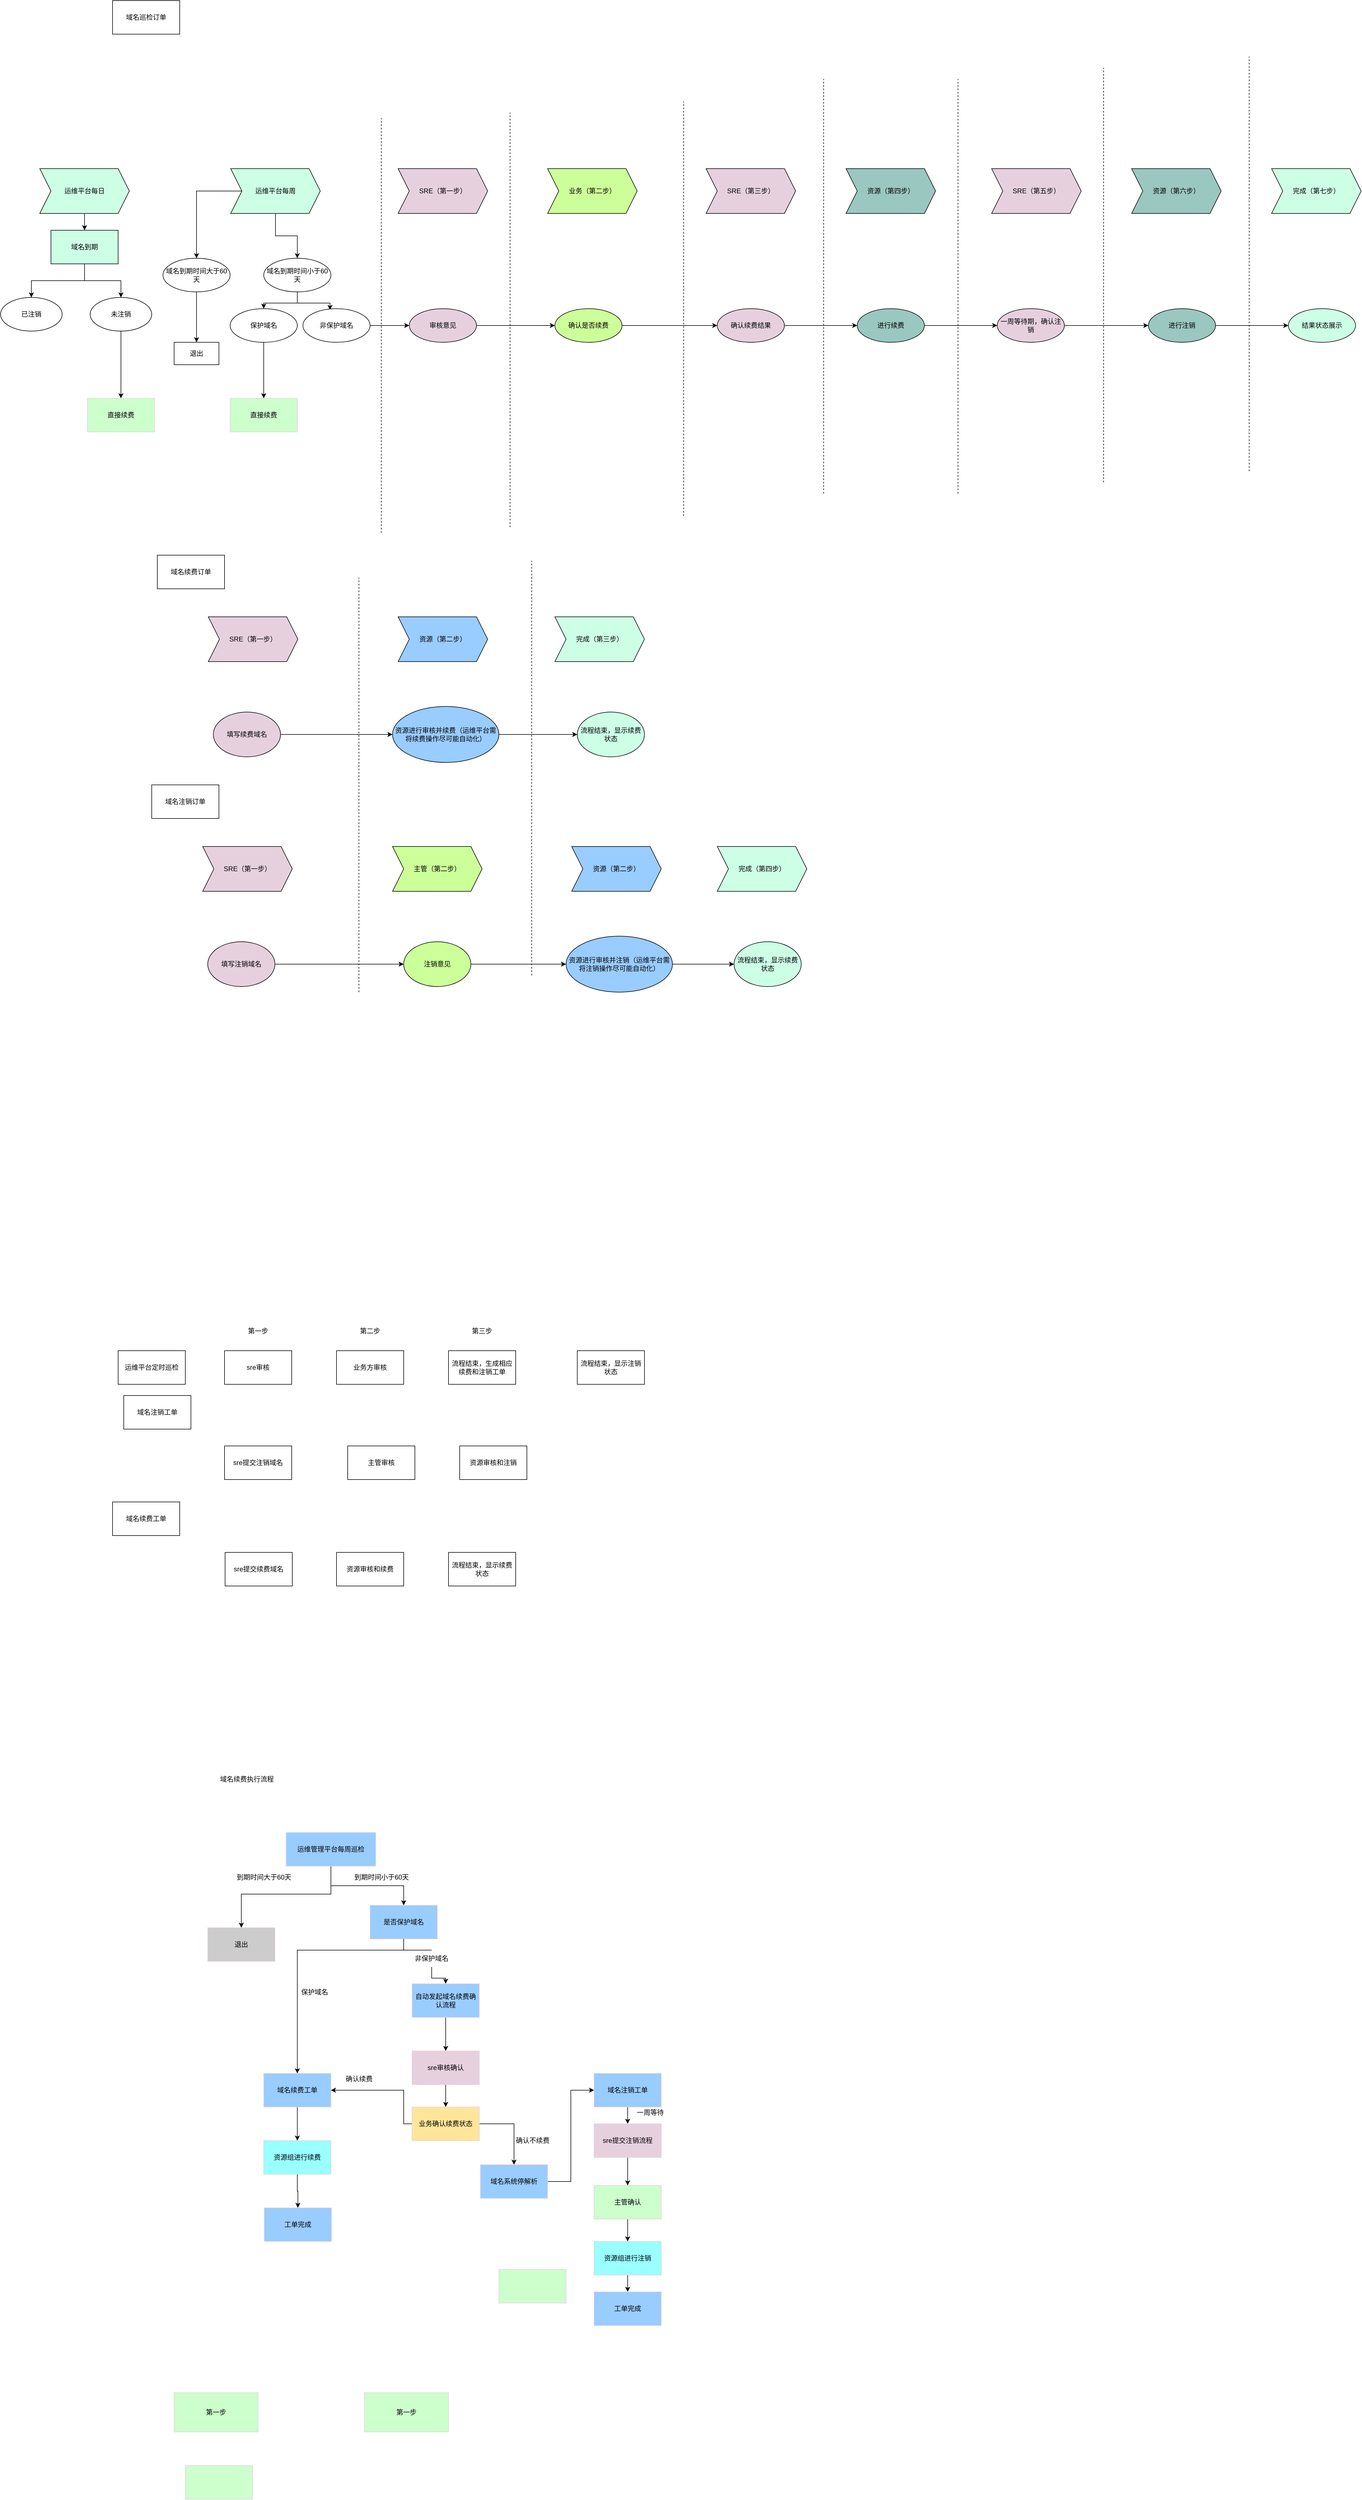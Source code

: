 <mxfile version="15.7.3" type="github"><diagram id="-_L125CM5OsWCtWdKTs5" name="Page-1"><mxGraphModel dx="4137" dy="2134" grid="1" gridSize="10" guides="1" tooltips="1" connect="1" arrows="1" fold="1" page="1" pageScale="1" pageWidth="827" pageHeight="1169" math="0" shadow="0"><root><mxCell id="0"/><mxCell id="1" parent="0"/><mxCell id="LmLbrlUHjRFe_-KyqpeT-30" value="" style="edgeStyle=orthogonalEdgeStyle;rounded=0;orthogonalLoop=1;jettySize=auto;html=1;" edge="1" parent="1" source="LmLbrlUHjRFe_-KyqpeT-23" target="LmLbrlUHjRFe_-KyqpeT-29"><mxGeometry relative="1" as="geometry"/></mxCell><mxCell id="LmLbrlUHjRFe_-KyqpeT-23" value="域名到期时间大于60天" style="ellipse;whiteSpace=wrap;html=1;rounded=0;" vertex="1" parent="1"><mxGeometry x="-1180" y="-480" width="120" height="60" as="geometry"/></mxCell><mxCell id="LmLbrlUHjRFe_-KyqpeT-52" style="edgeStyle=orthogonalEdgeStyle;rounded=0;orthogonalLoop=1;jettySize=auto;html=1;" edge="1" parent="1" source="LmLbrlUHjRFe_-KyqpeT-25" target="LmLbrlUHjRFe_-KyqpeT-47"><mxGeometry relative="1" as="geometry"/></mxCell><mxCell id="LmLbrlUHjRFe_-KyqpeT-53" style="edgeStyle=orthogonalEdgeStyle;rounded=0;orthogonalLoop=1;jettySize=auto;html=1;entryX=0.403;entryY=0.04;entryDx=0;entryDy=0;entryPerimeter=0;" edge="1" parent="1" source="LmLbrlUHjRFe_-KyqpeT-25" target="LmLbrlUHjRFe_-KyqpeT-48"><mxGeometry relative="1" as="geometry"/></mxCell><mxCell id="LmLbrlUHjRFe_-KyqpeT-25" value="域名到期时间小于60天" style="ellipse;whiteSpace=wrap;html=1;rounded=0;" vertex="1" parent="1"><mxGeometry x="-1000" y="-480" width="120" height="60" as="geometry"/></mxCell><mxCell id="LmLbrlUHjRFe_-KyqpeT-29" value="退出" style="whiteSpace=wrap;html=1;rounded=0;" vertex="1" parent="1"><mxGeometry x="-1160" y="-330" width="80" height="40" as="geometry"/></mxCell><mxCell id="LmLbrlUHjRFe_-KyqpeT-33" style="edgeStyle=orthogonalEdgeStyle;rounded=0;orthogonalLoop=1;jettySize=auto;html=1;" edge="1" parent="1" source="LmLbrlUHjRFe_-KyqpeT-32" target="LmLbrlUHjRFe_-KyqpeT-23"><mxGeometry relative="1" as="geometry"/></mxCell><mxCell id="LmLbrlUHjRFe_-KyqpeT-51" style="edgeStyle=orthogonalEdgeStyle;rounded=0;orthogonalLoop=1;jettySize=auto;html=1;entryX=0.5;entryY=0;entryDx=0;entryDy=0;" edge="1" parent="1" source="LmLbrlUHjRFe_-KyqpeT-32" target="LmLbrlUHjRFe_-KyqpeT-25"><mxGeometry relative="1" as="geometry"/></mxCell><mxCell id="LmLbrlUHjRFe_-KyqpeT-32" value="&lt;span&gt;运维平台每周&lt;/span&gt;" style="shape=step;perimeter=stepPerimeter;whiteSpace=wrap;html=1;fixedSize=1;fillColor=#CCFFE6;" vertex="1" parent="1"><mxGeometry x="-1059" y="-640" width="160" height="80" as="geometry"/></mxCell><mxCell id="LmLbrlUHjRFe_-KyqpeT-35" value="&lt;span&gt;业务（第二步）&lt;/span&gt;" style="shape=step;perimeter=stepPerimeter;whiteSpace=wrap;html=1;fixedSize=1;fillColor=#CCFF99;" vertex="1" parent="1"><mxGeometry x="-493" y="-640" width="160" height="80" as="geometry"/></mxCell><mxCell id="LmLbrlUHjRFe_-KyqpeT-219" style="edgeStyle=orthogonalEdgeStyle;rounded=0;orthogonalLoop=1;jettySize=auto;html=1;entryX=0.5;entryY=0;entryDx=0;entryDy=0;" edge="1" parent="1" source="LmLbrlUHjRFe_-KyqpeT-47" target="LmLbrlUHjRFe_-KyqpeT-218"><mxGeometry relative="1" as="geometry"/></mxCell><mxCell id="LmLbrlUHjRFe_-KyqpeT-47" value="保护域名" style="ellipse;whiteSpace=wrap;html=1;rounded=0;" vertex="1" parent="1"><mxGeometry x="-1060" y="-390" width="120" height="60" as="geometry"/></mxCell><mxCell id="LmLbrlUHjRFe_-KyqpeT-91" style="edgeStyle=orthogonalEdgeStyle;rounded=0;orthogonalLoop=1;jettySize=auto;html=1;entryX=0;entryY=0.5;entryDx=0;entryDy=0;" edge="1" parent="1" source="LmLbrlUHjRFe_-KyqpeT-48" target="LmLbrlUHjRFe_-KyqpeT-90"><mxGeometry relative="1" as="geometry"/></mxCell><mxCell id="LmLbrlUHjRFe_-KyqpeT-48" value="非保护域名" style="ellipse;whiteSpace=wrap;html=1;rounded=0;" vertex="1" parent="1"><mxGeometry x="-930" y="-390" width="120" height="60" as="geometry"/></mxCell><mxCell id="LmLbrlUHjRFe_-KyqpeT-222" style="edgeStyle=orthogonalEdgeStyle;rounded=0;orthogonalLoop=1;jettySize=auto;html=1;entryX=0;entryY=0.5;entryDx=0;entryDy=0;" edge="1" parent="1" source="LmLbrlUHjRFe_-KyqpeT-56" target="LmLbrlUHjRFe_-KyqpeT-220"><mxGeometry relative="1" as="geometry"/></mxCell><mxCell id="LmLbrlUHjRFe_-KyqpeT-56" value="确认是否续费" style="ellipse;whiteSpace=wrap;html=1;rounded=0;fillColor=#CCFF99;" vertex="1" parent="1"><mxGeometry x="-480" y="-390" width="120" height="60" as="geometry"/></mxCell><mxCell id="LmLbrlUHjRFe_-KyqpeT-58" value="" style="endArrow=none;dashed=1;html=1;rounded=0;" edge="1" parent="1"><mxGeometry width="50" height="50" relative="1" as="geometry"><mxPoint x="-790" y="10" as="sourcePoint"/><mxPoint x="-790" y="-730" as="targetPoint"/></mxGeometry></mxCell><mxCell id="LmLbrlUHjRFe_-KyqpeT-75" value="" style="endArrow=none;dashed=1;html=1;rounded=0;" edge="1" parent="1"><mxGeometry width="50" height="50" relative="1" as="geometry"><mxPoint x="-560" as="sourcePoint"/><mxPoint x="-560" y="-740" as="targetPoint"/></mxGeometry></mxCell><mxCell id="LmLbrlUHjRFe_-KyqpeT-89" value="&lt;span&gt;SRE（第一步）&lt;/span&gt;" style="shape=step;perimeter=stepPerimeter;whiteSpace=wrap;html=1;fixedSize=1;fillColor=#E6D0DE;" vertex="1" parent="1"><mxGeometry x="-760" y="-640" width="160" height="80" as="geometry"/></mxCell><mxCell id="LmLbrlUHjRFe_-KyqpeT-92" style="edgeStyle=orthogonalEdgeStyle;rounded=0;orthogonalLoop=1;jettySize=auto;html=1;entryX=0;entryY=0.5;entryDx=0;entryDy=0;" edge="1" parent="1" source="LmLbrlUHjRFe_-KyqpeT-90" target="LmLbrlUHjRFe_-KyqpeT-56"><mxGeometry relative="1" as="geometry"/></mxCell><mxCell id="LmLbrlUHjRFe_-KyqpeT-90" value="审核意见" style="ellipse;whiteSpace=wrap;html=1;rounded=0;fillColor=#E6D0DE;" vertex="1" parent="1"><mxGeometry x="-740" y="-390" width="120" height="60" as="geometry"/></mxCell><mxCell id="LmLbrlUHjRFe_-KyqpeT-95" value="域名巡检订单" style="rounded=0;whiteSpace=wrap;html=1;fillColor=#FFFFFF;" vertex="1" parent="1"><mxGeometry x="-1270" y="-940" width="120" height="60" as="geometry"/></mxCell><mxCell id="LmLbrlUHjRFe_-KyqpeT-96" value="域名续费工单" style="rounded=0;whiteSpace=wrap;html=1;fillColor=#FFFFFF;" vertex="1" parent="1"><mxGeometry x="-1270" y="1740" width="120" height="60" as="geometry"/></mxCell><mxCell id="LmLbrlUHjRFe_-KyqpeT-98" value="域名注销工单" style="rounded=0;whiteSpace=wrap;html=1;fillColor=#FFFFFF;" vertex="1" parent="1"><mxGeometry x="-1250" y="1550" width="120" height="60" as="geometry"/></mxCell><mxCell id="LmLbrlUHjRFe_-KyqpeT-100" value="运维平台定时巡检" style="rounded=0;whiteSpace=wrap;html=1;fillColor=#FFFFFF;" vertex="1" parent="1"><mxGeometry x="-1260" y="1470" width="120" height="60" as="geometry"/></mxCell><mxCell id="LmLbrlUHjRFe_-KyqpeT-101" value="sre审核" style="rounded=0;whiteSpace=wrap;html=1;fillColor=#FFFFFF;" vertex="1" parent="1"><mxGeometry x="-1070" y="1470" width="120" height="60" as="geometry"/></mxCell><mxCell id="LmLbrlUHjRFe_-KyqpeT-102" value="业务方审核" style="rounded=0;whiteSpace=wrap;html=1;fillColor=#FFFFFF;" vertex="1" parent="1"><mxGeometry x="-870" y="1470" width="120" height="60" as="geometry"/></mxCell><mxCell id="LmLbrlUHjRFe_-KyqpeT-103" value="流程结束，生成相应续费和注销工单" style="rounded=0;whiteSpace=wrap;html=1;fillColor=#FFFFFF;" vertex="1" parent="1"><mxGeometry x="-670" y="1470" width="120" height="60" as="geometry"/></mxCell><mxCell id="LmLbrlUHjRFe_-KyqpeT-104" value="第一步" style="text;html=1;strokeColor=none;fillColor=none;align=center;verticalAlign=middle;whiteSpace=wrap;rounded=0;" vertex="1" parent="1"><mxGeometry x="-1040" y="1420" width="60" height="30" as="geometry"/></mxCell><mxCell id="LmLbrlUHjRFe_-KyqpeT-105" value="第二步" style="text;html=1;strokeColor=none;fillColor=none;align=center;verticalAlign=middle;whiteSpace=wrap;rounded=0;" vertex="1" parent="1"><mxGeometry x="-840" y="1420" width="60" height="30" as="geometry"/></mxCell><mxCell id="LmLbrlUHjRFe_-KyqpeT-106" value="第三步" style="text;html=1;strokeColor=none;fillColor=none;align=center;verticalAlign=middle;whiteSpace=wrap;rounded=0;" vertex="1" parent="1"><mxGeometry x="-640" y="1420" width="60" height="30" as="geometry"/></mxCell><mxCell id="LmLbrlUHjRFe_-KyqpeT-108" value="sre提交续费域名" style="rounded=0;whiteSpace=wrap;html=1;fillColor=#FFFFFF;" vertex="1" parent="1"><mxGeometry x="-1069" y="1830" width="120" height="60" as="geometry"/></mxCell><mxCell id="LmLbrlUHjRFe_-KyqpeT-109" value="资源审核和续费" style="rounded=0;whiteSpace=wrap;html=1;fillColor=#FFFFFF;" vertex="1" parent="1"><mxGeometry x="-870" y="1830" width="120" height="60" as="geometry"/></mxCell><mxCell id="LmLbrlUHjRFe_-KyqpeT-110" value="流程结束，显示续费状态" style="rounded=0;whiteSpace=wrap;html=1;fillColor=#FFFFFF;" vertex="1" parent="1"><mxGeometry x="-670" y="1830" width="120" height="60" as="geometry"/></mxCell><mxCell id="LmLbrlUHjRFe_-KyqpeT-111" value="sre提交注销域名" style="rounded=0;whiteSpace=wrap;html=1;fillColor=#FFFFFF;" vertex="1" parent="1"><mxGeometry x="-1070" y="1640" width="120" height="60" as="geometry"/></mxCell><mxCell id="LmLbrlUHjRFe_-KyqpeT-112" value="主管审核" style="rounded=0;whiteSpace=wrap;html=1;fillColor=#FFFFFF;" vertex="1" parent="1"><mxGeometry x="-850" y="1640" width="120" height="60" as="geometry"/></mxCell><mxCell id="LmLbrlUHjRFe_-KyqpeT-113" value="资源审核和注销" style="rounded=0;whiteSpace=wrap;html=1;fillColor=#FFFFFF;" vertex="1" parent="1"><mxGeometry x="-650" y="1640" width="120" height="60" as="geometry"/></mxCell><mxCell id="LmLbrlUHjRFe_-KyqpeT-114" value="流程结束，显示注销状态" style="rounded=0;whiteSpace=wrap;html=1;fillColor=#FFFFFF;" vertex="1" parent="1"><mxGeometry x="-440" y="1470" width="120" height="60" as="geometry"/></mxCell><mxCell id="LmLbrlUHjRFe_-KyqpeT-117" value="域名续费订单" style="rounded=0;whiteSpace=wrap;html=1;fillColor=#FFFFFF;" vertex="1" parent="1"><mxGeometry x="-1190" y="50" width="120" height="60" as="geometry"/></mxCell><mxCell id="LmLbrlUHjRFe_-KyqpeT-118" value="&lt;span&gt;资源（第二步）&lt;/span&gt;" style="shape=step;perimeter=stepPerimeter;whiteSpace=wrap;html=1;fixedSize=1;fillColor=#99CCFF;" vertex="1" parent="1"><mxGeometry x="-760" y="160" width="160" height="80" as="geometry"/></mxCell><mxCell id="LmLbrlUHjRFe_-KyqpeT-119" value="&lt;span&gt;SRE（第一步）&lt;/span&gt;" style="shape=step;perimeter=stepPerimeter;whiteSpace=wrap;html=1;fixedSize=1;fillColor=#E6D0DE;" vertex="1" parent="1"><mxGeometry x="-1099" y="160" width="160" height="80" as="geometry"/></mxCell><mxCell id="LmLbrlUHjRFe_-KyqpeT-121" value="&lt;span&gt;完成（第三步）&lt;/span&gt;" style="shape=step;perimeter=stepPerimeter;whiteSpace=wrap;html=1;fixedSize=1;fillColor=#CCFFE6;" vertex="1" parent="1"><mxGeometry x="-480" y="160" width="160" height="80" as="geometry"/></mxCell><mxCell id="LmLbrlUHjRFe_-KyqpeT-122" value="" style="endArrow=none;dashed=1;html=1;rounded=0;" edge="1" parent="1"><mxGeometry width="50" height="50" relative="1" as="geometry"><mxPoint x="-830" y="830.0" as="sourcePoint"/><mxPoint x="-830" y="90" as="targetPoint"/></mxGeometry></mxCell><mxCell id="LmLbrlUHjRFe_-KyqpeT-123" value="" style="endArrow=none;dashed=1;html=1;rounded=0;" edge="1" parent="1"><mxGeometry width="50" height="50" relative="1" as="geometry"><mxPoint x="-521.43" y="800" as="sourcePoint"/><mxPoint x="-521.43" y="60" as="targetPoint"/></mxGeometry></mxCell><mxCell id="LmLbrlUHjRFe_-KyqpeT-140" style="edgeStyle=orthogonalEdgeStyle;rounded=0;orthogonalLoop=1;jettySize=auto;html=1;entryX=0;entryY=0.5;entryDx=0;entryDy=0;" edge="1" parent="1" source="LmLbrlUHjRFe_-KyqpeT-124" target="LmLbrlUHjRFe_-KyqpeT-125"><mxGeometry relative="1" as="geometry"/></mxCell><mxCell id="LmLbrlUHjRFe_-KyqpeT-124" value="填写续费域名" style="ellipse;whiteSpace=wrap;html=1;fillColor=#E6D0DE;" vertex="1" parent="1"><mxGeometry x="-1090" y="330" width="120" height="80" as="geometry"/></mxCell><mxCell id="LmLbrlUHjRFe_-KyqpeT-141" style="edgeStyle=orthogonalEdgeStyle;rounded=0;orthogonalLoop=1;jettySize=auto;html=1;entryX=0;entryY=0.5;entryDx=0;entryDy=0;" edge="1" parent="1" source="LmLbrlUHjRFe_-KyqpeT-125" target="LmLbrlUHjRFe_-KyqpeT-127"><mxGeometry relative="1" as="geometry"/></mxCell><mxCell id="LmLbrlUHjRFe_-KyqpeT-125" value="资源进行审核并续费（运维平台需将续费操作尽可能自动化）" style="ellipse;whiteSpace=wrap;html=1;fillColor=#99CCFF;" vertex="1" parent="1"><mxGeometry x="-770" y="320" width="190" height="100" as="geometry"/></mxCell><mxCell id="LmLbrlUHjRFe_-KyqpeT-127" value="流程结束，显示续费状态" style="ellipse;whiteSpace=wrap;html=1;fillColor=#CCFFE6;" vertex="1" parent="1"><mxGeometry x="-440" y="330" width="120" height="80" as="geometry"/></mxCell><mxCell id="LmLbrlUHjRFe_-KyqpeT-128" value="域名注销订单" style="rounded=0;whiteSpace=wrap;html=1;fillColor=#FFFFFF;" vertex="1" parent="1"><mxGeometry x="-1200" y="460" width="120" height="60" as="geometry"/></mxCell><mxCell id="LmLbrlUHjRFe_-KyqpeT-129" value="&lt;span&gt;主管（第二步）&lt;/span&gt;" style="shape=step;perimeter=stepPerimeter;whiteSpace=wrap;html=1;fixedSize=1;fillColor=#CCFF99;" vertex="1" parent="1"><mxGeometry x="-770" y="570" width="160" height="80" as="geometry"/></mxCell><mxCell id="LmLbrlUHjRFe_-KyqpeT-130" value="&lt;span&gt;SRE（第一步）&lt;/span&gt;" style="shape=step;perimeter=stepPerimeter;whiteSpace=wrap;html=1;fixedSize=1;fillColor=#E6D0DE;" vertex="1" parent="1"><mxGeometry x="-1109" y="570" width="160" height="80" as="geometry"/></mxCell><mxCell id="LmLbrlUHjRFe_-KyqpeT-142" style="edgeStyle=orthogonalEdgeStyle;rounded=0;orthogonalLoop=1;jettySize=auto;html=1;entryX=0;entryY=0.5;entryDx=0;entryDy=0;" edge="1" parent="1" source="LmLbrlUHjRFe_-KyqpeT-132" target="LmLbrlUHjRFe_-KyqpeT-138"><mxGeometry relative="1" as="geometry"/></mxCell><mxCell id="LmLbrlUHjRFe_-KyqpeT-132" value="填写注销域名" style="ellipse;whiteSpace=wrap;html=1;fillColor=#E6D0DE;" vertex="1" parent="1"><mxGeometry x="-1100" y="740" width="120" height="80" as="geometry"/></mxCell><mxCell id="LmLbrlUHjRFe_-KyqpeT-135" value="&lt;span&gt;完成（第四步）&lt;/span&gt;" style="shape=step;perimeter=stepPerimeter;whiteSpace=wrap;html=1;fixedSize=1;fillColor=#CCFFE6;" vertex="1" parent="1"><mxGeometry x="-190" y="570" width="160" height="80" as="geometry"/></mxCell><mxCell id="LmLbrlUHjRFe_-KyqpeT-136" value="流程结束，显示续费状态" style="ellipse;whiteSpace=wrap;html=1;fillColor=#CCFFE6;" vertex="1" parent="1"><mxGeometry x="-160" y="740" width="120" height="80" as="geometry"/></mxCell><mxCell id="LmLbrlUHjRFe_-KyqpeT-137" value="&lt;span&gt;资源（第二步）&lt;/span&gt;" style="shape=step;perimeter=stepPerimeter;whiteSpace=wrap;html=1;fixedSize=1;fillColor=#99CCFF;" vertex="1" parent="1"><mxGeometry x="-450" y="570" width="160" height="80" as="geometry"/></mxCell><mxCell id="LmLbrlUHjRFe_-KyqpeT-143" style="edgeStyle=orthogonalEdgeStyle;rounded=0;orthogonalLoop=1;jettySize=auto;html=1;" edge="1" parent="1" source="LmLbrlUHjRFe_-KyqpeT-138" target="LmLbrlUHjRFe_-KyqpeT-139"><mxGeometry relative="1" as="geometry"/></mxCell><mxCell id="LmLbrlUHjRFe_-KyqpeT-138" value="注销意见" style="ellipse;whiteSpace=wrap;html=1;fillColor=#CCFF99;" vertex="1" parent="1"><mxGeometry x="-750" y="740" width="120" height="80" as="geometry"/></mxCell><mxCell id="LmLbrlUHjRFe_-KyqpeT-144" style="edgeStyle=orthogonalEdgeStyle;rounded=0;orthogonalLoop=1;jettySize=auto;html=1;entryX=0;entryY=0.5;entryDx=0;entryDy=0;" edge="1" parent="1" source="LmLbrlUHjRFe_-KyqpeT-139" target="LmLbrlUHjRFe_-KyqpeT-136"><mxGeometry relative="1" as="geometry"/></mxCell><mxCell id="LmLbrlUHjRFe_-KyqpeT-139" value="资源进行审核并注销（运维平台需将注销操作尽可能自动化）" style="ellipse;whiteSpace=wrap;html=1;fillColor=#99CCFF;" vertex="1" parent="1"><mxGeometry x="-460" y="730" width="190" height="100" as="geometry"/></mxCell><mxCell id="LmLbrlUHjRFe_-KyqpeT-145" value="域名续费执行流程" style="text;html=1;strokeColor=none;fillColor=none;align=center;verticalAlign=middle;whiteSpace=wrap;rounded=0;" vertex="1" parent="1"><mxGeometry x="-1130" y="2210" width="200" height="50" as="geometry"/></mxCell><mxCell id="LmLbrlUHjRFe_-KyqpeT-167" style="edgeStyle=orthogonalEdgeStyle;rounded=0;orthogonalLoop=1;jettySize=auto;html=1;" edge="1" parent="1" source="LmLbrlUHjRFe_-KyqpeT-146" target="LmLbrlUHjRFe_-KyqpeT-148"><mxGeometry relative="1" as="geometry"/></mxCell><mxCell id="LmLbrlUHjRFe_-KyqpeT-188" style="edgeStyle=orthogonalEdgeStyle;rounded=0;orthogonalLoop=1;jettySize=auto;html=1;entryX=0.5;entryY=0;entryDx=0;entryDy=0;" edge="1" parent="1" source="LmLbrlUHjRFe_-KyqpeT-146" target="LmLbrlUHjRFe_-KyqpeT-168"><mxGeometry relative="1" as="geometry"><Array as="points"><mxPoint x="-880" y="2440"/><mxPoint x="-1040" y="2440"/></Array></mxGeometry></mxCell><mxCell id="LmLbrlUHjRFe_-KyqpeT-146" value="运维管理平台每周巡检" style="rounded=0;whiteSpace=wrap;html=1;strokeColor=#E6D0DE;fillColor=#99CCFF;" vertex="1" parent="1"><mxGeometry x="-960" y="2330" width="160" height="60" as="geometry"/></mxCell><mxCell id="LmLbrlUHjRFe_-KyqpeT-155" style="edgeStyle=orthogonalEdgeStyle;rounded=0;orthogonalLoop=1;jettySize=auto;html=1;entryX=0.5;entryY=0;entryDx=0;entryDy=0;startArrow=none;" edge="1" parent="1" source="LmLbrlUHjRFe_-KyqpeT-156" target="LmLbrlUHjRFe_-KyqpeT-150"><mxGeometry relative="1" as="geometry"/></mxCell><mxCell id="LmLbrlUHjRFe_-KyqpeT-160" style="edgeStyle=orthogonalEdgeStyle;rounded=0;orthogonalLoop=1;jettySize=auto;html=1;" edge="1" parent="1" source="LmLbrlUHjRFe_-KyqpeT-148" target="LmLbrlUHjRFe_-KyqpeT-158"><mxGeometry relative="1" as="geometry"><Array as="points"><mxPoint x="-750" y="2540"/><mxPoint x="-940" y="2540"/></Array></mxGeometry></mxCell><mxCell id="LmLbrlUHjRFe_-KyqpeT-148" value="是否保护域名" style="rounded=0;whiteSpace=wrap;html=1;strokeColor=#E6D0DE;fillColor=#99CCFF;" vertex="1" parent="1"><mxGeometry x="-810" y="2460" width="120" height="60" as="geometry"/></mxCell><mxCell id="LmLbrlUHjRFe_-KyqpeT-175" style="edgeStyle=orthogonalEdgeStyle;rounded=0;orthogonalLoop=1;jettySize=auto;html=1;" edge="1" parent="1" source="LmLbrlUHjRFe_-KyqpeT-150" target="LmLbrlUHjRFe_-KyqpeT-170"><mxGeometry relative="1" as="geometry"/></mxCell><mxCell id="LmLbrlUHjRFe_-KyqpeT-150" value="自动发起域名续费确认流程" style="rounded=0;whiteSpace=wrap;html=1;strokeColor=#E6D0DE;fillColor=#99CCFF;" vertex="1" parent="1"><mxGeometry x="-735" y="2600" width="120" height="60" as="geometry"/></mxCell><mxCell id="LmLbrlUHjRFe_-KyqpeT-156" value="非保护域名" style="text;html=1;strokeColor=none;fillColor=none;align=center;verticalAlign=middle;whiteSpace=wrap;rounded=0;" vertex="1" parent="1"><mxGeometry x="-750" y="2540" width="100" height="30" as="geometry"/></mxCell><mxCell id="LmLbrlUHjRFe_-KyqpeT-157" value="" style="edgeStyle=orthogonalEdgeStyle;rounded=0;orthogonalLoop=1;jettySize=auto;html=1;entryX=0.5;entryY=0;entryDx=0;entryDy=0;endArrow=none;" edge="1" parent="1" source="LmLbrlUHjRFe_-KyqpeT-148" target="LmLbrlUHjRFe_-KyqpeT-156"><mxGeometry relative="1" as="geometry"><mxPoint x="-750.0" y="2520" as="sourcePoint"/><mxPoint x="-670" y="2580" as="targetPoint"/></mxGeometry></mxCell><mxCell id="LmLbrlUHjRFe_-KyqpeT-163" value="" style="edgeStyle=orthogonalEdgeStyle;rounded=0;orthogonalLoop=1;jettySize=auto;html=1;" edge="1" parent="1" source="LmLbrlUHjRFe_-KyqpeT-158" target="LmLbrlUHjRFe_-KyqpeT-162"><mxGeometry relative="1" as="geometry"/></mxCell><mxCell id="LmLbrlUHjRFe_-KyqpeT-158" value="域名续费工单" style="rounded=0;whiteSpace=wrap;html=1;strokeColor=#E6D0DE;fillColor=#99CCFF;" vertex="1" parent="1"><mxGeometry x="-1000" y="2760" width="120" height="60" as="geometry"/></mxCell><mxCell id="LmLbrlUHjRFe_-KyqpeT-161" value="保护域名" style="text;html=1;strokeColor=none;fillColor=none;align=center;verticalAlign=middle;whiteSpace=wrap;rounded=0;" vertex="1" parent="1"><mxGeometry x="-939" y="2600" width="60" height="30" as="geometry"/></mxCell><mxCell id="LmLbrlUHjRFe_-KyqpeT-165" value="" style="edgeStyle=orthogonalEdgeStyle;rounded=0;orthogonalLoop=1;jettySize=auto;html=1;" edge="1" parent="1" source="LmLbrlUHjRFe_-KyqpeT-162" target="LmLbrlUHjRFe_-KyqpeT-164"><mxGeometry relative="1" as="geometry"/></mxCell><mxCell id="LmLbrlUHjRFe_-KyqpeT-162" value="资源组进行续费" style="rounded=0;whiteSpace=wrap;html=1;strokeColor=#E6D0DE;fillColor=#99FFFF;" vertex="1" parent="1"><mxGeometry x="-1000" y="2880" width="120" height="60" as="geometry"/></mxCell><mxCell id="LmLbrlUHjRFe_-KyqpeT-164" value="工单完成" style="rounded=0;whiteSpace=wrap;html=1;strokeColor=#E6D0DE;fillColor=#99CCFF;" vertex="1" parent="1"><mxGeometry x="-999" y="3000" width="120" height="60" as="geometry"/></mxCell><mxCell id="LmLbrlUHjRFe_-KyqpeT-168" value="退出" style="rounded=0;whiteSpace=wrap;html=1;strokeColor=#E6D0DE;fillColor=#CCCCCC;" vertex="1" parent="1"><mxGeometry x="-1100" y="2500" width="120" height="60" as="geometry"/></mxCell><mxCell id="LmLbrlUHjRFe_-KyqpeT-177" style="edgeStyle=orthogonalEdgeStyle;rounded=0;orthogonalLoop=1;jettySize=auto;html=1;" edge="1" parent="1" source="LmLbrlUHjRFe_-KyqpeT-170" target="LmLbrlUHjRFe_-KyqpeT-171"><mxGeometry relative="1" as="geometry"/></mxCell><mxCell id="LmLbrlUHjRFe_-KyqpeT-170" value="sre审核确认" style="rounded=0;whiteSpace=wrap;html=1;strokeColor=#E6D0DE;fillColor=#E6D0DE;" vertex="1" parent="1"><mxGeometry x="-735" y="2720" width="120" height="60" as="geometry"/></mxCell><mxCell id="LmLbrlUHjRFe_-KyqpeT-194" style="edgeStyle=orthogonalEdgeStyle;rounded=0;orthogonalLoop=1;jettySize=auto;html=1;entryX=1;entryY=0.5;entryDx=0;entryDy=0;" edge="1" parent="1" source="LmLbrlUHjRFe_-KyqpeT-171" target="LmLbrlUHjRFe_-KyqpeT-158"><mxGeometry relative="1" as="geometry"><Array as="points"><mxPoint x="-750" y="2850"/><mxPoint x="-750" y="2790"/></Array></mxGeometry></mxCell><mxCell id="LmLbrlUHjRFe_-KyqpeT-196" style="edgeStyle=orthogonalEdgeStyle;rounded=0;orthogonalLoop=1;jettySize=auto;html=1;entryX=0.5;entryY=0;entryDx=0;entryDy=0;" edge="1" parent="1" source="LmLbrlUHjRFe_-KyqpeT-171" target="LmLbrlUHjRFe_-KyqpeT-180"><mxGeometry relative="1" as="geometry"/></mxCell><mxCell id="LmLbrlUHjRFe_-KyqpeT-171" value="业务确认续费状态" style="rounded=0;whiteSpace=wrap;html=1;strokeColor=#E6D0DE;fillColor=#FFE599;" vertex="1" parent="1"><mxGeometry x="-735" y="2820" width="120" height="60" as="geometry"/></mxCell><mxCell id="LmLbrlUHjRFe_-KyqpeT-202" style="edgeStyle=orthogonalEdgeStyle;rounded=0;orthogonalLoop=1;jettySize=auto;html=1;entryX=0;entryY=0.5;entryDx=0;entryDy=0;" edge="1" parent="1" source="LmLbrlUHjRFe_-KyqpeT-180" target="LmLbrlUHjRFe_-KyqpeT-182"><mxGeometry relative="1" as="geometry"/></mxCell><mxCell id="LmLbrlUHjRFe_-KyqpeT-180" value="域名系统停解析" style="rounded=0;whiteSpace=wrap;html=1;strokeColor=#E6D0DE;fillColor=#99CCFF;" vertex="1" parent="1"><mxGeometry x="-613" y="2923" width="120" height="60" as="geometry"/></mxCell><mxCell id="LmLbrlUHjRFe_-KyqpeT-205" style="edgeStyle=orthogonalEdgeStyle;rounded=0;orthogonalLoop=1;jettySize=auto;html=1;entryX=0.5;entryY=0;entryDx=0;entryDy=0;" edge="1" parent="1" source="LmLbrlUHjRFe_-KyqpeT-182" target="LmLbrlUHjRFe_-KyqpeT-203"><mxGeometry relative="1" as="geometry"/></mxCell><mxCell id="LmLbrlUHjRFe_-KyqpeT-182" value="域名注销工单" style="rounded=0;whiteSpace=wrap;html=1;strokeColor=#E6D0DE;fillColor=#99CCFF;" vertex="1" parent="1"><mxGeometry x="-410" y="2760" width="120" height="60" as="geometry"/></mxCell><mxCell id="LmLbrlUHjRFe_-KyqpeT-199" style="edgeStyle=orthogonalEdgeStyle;rounded=0;orthogonalLoop=1;jettySize=auto;html=1;entryX=0.5;entryY=0;entryDx=0;entryDy=0;" edge="1" parent="1" source="LmLbrlUHjRFe_-KyqpeT-183" target="LmLbrlUHjRFe_-KyqpeT-184"><mxGeometry relative="1" as="geometry"/></mxCell><mxCell id="LmLbrlUHjRFe_-KyqpeT-183" value="主管确认" style="rounded=0;whiteSpace=wrap;html=1;strokeColor=#E6D0DE;fillColor=#CCFFCC;" vertex="1" parent="1"><mxGeometry x="-410" y="2960" width="120" height="60" as="geometry"/></mxCell><mxCell id="LmLbrlUHjRFe_-KyqpeT-200" style="edgeStyle=orthogonalEdgeStyle;rounded=0;orthogonalLoop=1;jettySize=auto;html=1;" edge="1" parent="1" source="LmLbrlUHjRFe_-KyqpeT-184" target="LmLbrlUHjRFe_-KyqpeT-186"><mxGeometry relative="1" as="geometry"/></mxCell><mxCell id="LmLbrlUHjRFe_-KyqpeT-184" value="资源组进行注销" style="rounded=0;whiteSpace=wrap;html=1;strokeColor=#E6D0DE;fillColor=#99FFFF;" vertex="1" parent="1"><mxGeometry x="-410" y="3060" width="120" height="60" as="geometry"/></mxCell><mxCell id="LmLbrlUHjRFe_-KyqpeT-186" value="工单完成" style="rounded=0;whiteSpace=wrap;html=1;strokeColor=#E6D0DE;fillColor=#99CCFF;" vertex="1" parent="1"><mxGeometry x="-410" y="3150" width="120" height="60" as="geometry"/></mxCell><mxCell id="LmLbrlUHjRFe_-KyqpeT-189" value="到期时间大于60天" style="text;html=1;align=center;verticalAlign=middle;resizable=0;points=[];autosize=1;strokeColor=none;fillColor=none;" vertex="1" parent="1"><mxGeometry x="-1055" y="2400" width="110" height="20" as="geometry"/></mxCell><mxCell id="LmLbrlUHjRFe_-KyqpeT-193" value="到期时间小于60天" style="text;html=1;align=center;verticalAlign=middle;resizable=0;points=[];autosize=1;strokeColor=none;fillColor=none;" vertex="1" parent="1"><mxGeometry x="-845" y="2400" width="110" height="20" as="geometry"/></mxCell><mxCell id="LmLbrlUHjRFe_-KyqpeT-195" value="确认续费" style="text;html=1;align=center;verticalAlign=middle;resizable=0;points=[];autosize=1;strokeColor=none;fillColor=none;" vertex="1" parent="1"><mxGeometry x="-860" y="2760" width="60" height="20" as="geometry"/></mxCell><mxCell id="LmLbrlUHjRFe_-KyqpeT-197" value="确认不续费" style="text;html=1;align=center;verticalAlign=middle;resizable=0;points=[];autosize=1;strokeColor=none;fillColor=none;" vertex="1" parent="1"><mxGeometry x="-560" y="2870" width="80" height="20" as="geometry"/></mxCell><mxCell id="LmLbrlUHjRFe_-KyqpeT-206" style="edgeStyle=orthogonalEdgeStyle;rounded=0;orthogonalLoop=1;jettySize=auto;html=1;entryX=0.5;entryY=0;entryDx=0;entryDy=0;" edge="1" parent="1" source="LmLbrlUHjRFe_-KyqpeT-203" target="LmLbrlUHjRFe_-KyqpeT-183"><mxGeometry relative="1" as="geometry"/></mxCell><mxCell id="LmLbrlUHjRFe_-KyqpeT-203" value="sre提交注销流程" style="rounded=0;whiteSpace=wrap;html=1;strokeColor=#E6D0DE;fillColor=#E6D0DE;" vertex="1" parent="1"><mxGeometry x="-410" y="2850" width="120" height="60" as="geometry"/></mxCell><mxCell id="LmLbrlUHjRFe_-KyqpeT-207" value="一周等待" style="text;html=1;align=center;verticalAlign=middle;resizable=0;points=[];autosize=1;strokeColor=none;fillColor=none;" vertex="1" parent="1"><mxGeometry x="-340" y="2820" width="60" height="20" as="geometry"/></mxCell><mxCell id="LmLbrlUHjRFe_-KyqpeT-210" value="" style="rounded=0;whiteSpace=wrap;html=1;strokeColor=#E6D0DE;fillColor=#CCFFCC;" vertex="1" parent="1"><mxGeometry x="-580" y="3110" width="120" height="60" as="geometry"/></mxCell><mxCell id="LmLbrlUHjRFe_-KyqpeT-211" value="第一步" style="rounded=0;whiteSpace=wrap;html=1;strokeColor=#E6D0DE;fillColor=#CCFFCC;" vertex="1" parent="1"><mxGeometry x="-1160" y="3330" width="150" height="70" as="geometry"/></mxCell><mxCell id="LmLbrlUHjRFe_-KyqpeT-212" value="第一步" style="rounded=0;whiteSpace=wrap;html=1;strokeColor=#E6D0DE;fillColor=#CCFFCC;" vertex="1" parent="1"><mxGeometry x="-820" y="3330" width="150" height="70" as="geometry"/></mxCell><mxCell id="LmLbrlUHjRFe_-KyqpeT-213" value="" style="rounded=0;whiteSpace=wrap;html=1;strokeColor=#E6D0DE;fillColor=#CCFFCC;" vertex="1" parent="1"><mxGeometry x="-1140" y="3460" width="120" height="60" as="geometry"/></mxCell><mxCell id="LmLbrlUHjRFe_-KyqpeT-214" value="" style="endArrow=none;dashed=1;html=1;rounded=0;" edge="1" parent="1"><mxGeometry width="50" height="50" relative="1" as="geometry"><mxPoint x="-250" y="-20.0" as="sourcePoint"/><mxPoint x="-250" y="-760" as="targetPoint"/></mxGeometry></mxCell><mxCell id="LmLbrlUHjRFe_-KyqpeT-215" value="&lt;span&gt;SRE（第三步）&lt;/span&gt;" style="shape=step;perimeter=stepPerimeter;whiteSpace=wrap;html=1;fixedSize=1;fillColor=#E6D0DE;" vertex="1" parent="1"><mxGeometry x="-210" y="-640" width="160" height="80" as="geometry"/></mxCell><mxCell id="LmLbrlUHjRFe_-KyqpeT-216" value="&lt;span&gt;资源（第四步）&lt;/span&gt;" style="shape=step;perimeter=stepPerimeter;whiteSpace=wrap;html=1;fixedSize=1;fillColor=#9AC7BF;" vertex="1" parent="1"><mxGeometry x="40" y="-640" width="160" height="80" as="geometry"/></mxCell><mxCell id="LmLbrlUHjRFe_-KyqpeT-217" value="&lt;span&gt;资源（第六步）&lt;/span&gt;" style="shape=step;perimeter=stepPerimeter;whiteSpace=wrap;html=1;fixedSize=1;fillColor=#9AC7BF;" vertex="1" parent="1"><mxGeometry x="550" y="-640" width="160" height="80" as="geometry"/></mxCell><mxCell id="LmLbrlUHjRFe_-KyqpeT-218" value="直接续费" style="rounded=0;whiteSpace=wrap;html=1;strokeColor=#E6D0DE;fillColor=#CCFFCC;" vertex="1" parent="1"><mxGeometry x="-1060" y="-230" width="120" height="60" as="geometry"/></mxCell><mxCell id="LmLbrlUHjRFe_-KyqpeT-228" style="edgeStyle=orthogonalEdgeStyle;rounded=0;orthogonalLoop=1;jettySize=auto;html=1;entryX=0;entryY=0.5;entryDx=0;entryDy=0;" edge="1" parent="1" source="LmLbrlUHjRFe_-KyqpeT-220" target="LmLbrlUHjRFe_-KyqpeT-224"><mxGeometry relative="1" as="geometry"/></mxCell><mxCell id="LmLbrlUHjRFe_-KyqpeT-220" value="确认续费结果" style="ellipse;whiteSpace=wrap;html=1;rounded=0;fillColor=#E6D0DE;" vertex="1" parent="1"><mxGeometry x="-190" y="-390" width="120" height="60" as="geometry"/></mxCell><mxCell id="LmLbrlUHjRFe_-KyqpeT-223" value="" style="endArrow=none;dashed=1;html=1;rounded=0;" edge="1" parent="1"><mxGeometry width="50" height="50" relative="1" as="geometry"><mxPoint y="-60.0" as="sourcePoint"/><mxPoint y="-800" as="targetPoint"/></mxGeometry></mxCell><mxCell id="LmLbrlUHjRFe_-KyqpeT-236" style="edgeStyle=orthogonalEdgeStyle;rounded=0;orthogonalLoop=1;jettySize=auto;html=1;entryX=0;entryY=0.5;entryDx=0;entryDy=0;" edge="1" parent="1" source="LmLbrlUHjRFe_-KyqpeT-224" target="LmLbrlUHjRFe_-KyqpeT-234"><mxGeometry relative="1" as="geometry"/></mxCell><mxCell id="LmLbrlUHjRFe_-KyqpeT-224" value="进行续费" style="ellipse;whiteSpace=wrap;html=1;rounded=0;fillColor=#9AC7BF;" vertex="1" parent="1"><mxGeometry x="60" y="-390" width="120" height="60" as="geometry"/></mxCell><mxCell id="LmLbrlUHjRFe_-KyqpeT-226" value="" style="endArrow=none;dashed=1;html=1;rounded=0;" edge="1" parent="1"><mxGeometry width="50" height="50" relative="1" as="geometry"><mxPoint x="240.0" y="-60.0" as="sourcePoint"/><mxPoint x="240.0" y="-800" as="targetPoint"/></mxGeometry></mxCell><mxCell id="LmLbrlUHjRFe_-KyqpeT-227" value="结果状态展示" style="ellipse;whiteSpace=wrap;html=1;rounded=0;fillColor=#CCFFE6;" vertex="1" parent="1"><mxGeometry x="830" y="-390" width="120" height="60" as="geometry"/></mxCell><mxCell id="LmLbrlUHjRFe_-KyqpeT-230" value="&lt;span&gt;完成（第七步）&lt;/span&gt;" style="shape=step;perimeter=stepPerimeter;whiteSpace=wrap;html=1;fixedSize=1;fillColor=#CCFFE6;" vertex="1" parent="1"><mxGeometry x="800" y="-640" width="160" height="80" as="geometry"/></mxCell><mxCell id="LmLbrlUHjRFe_-KyqpeT-238" style="edgeStyle=orthogonalEdgeStyle;rounded=0;orthogonalLoop=1;jettySize=auto;html=1;entryX=0;entryY=0.5;entryDx=0;entryDy=0;" edge="1" parent="1" source="LmLbrlUHjRFe_-KyqpeT-231" target="LmLbrlUHjRFe_-KyqpeT-227"><mxGeometry relative="1" as="geometry"/></mxCell><mxCell id="LmLbrlUHjRFe_-KyqpeT-231" value="进行注销" style="ellipse;whiteSpace=wrap;html=1;rounded=0;fillColor=#9AC7BF;" vertex="1" parent="1"><mxGeometry x="580" y="-390" width="120" height="60" as="geometry"/></mxCell><mxCell id="LmLbrlUHjRFe_-KyqpeT-232" value="" style="endArrow=none;dashed=1;html=1;rounded=0;" edge="1" parent="1"><mxGeometry width="50" height="50" relative="1" as="geometry"><mxPoint x="500.0" y="-80" as="sourcePoint"/><mxPoint x="500.0" y="-820" as="targetPoint"/></mxGeometry></mxCell><mxCell id="LmLbrlUHjRFe_-KyqpeT-233" value="&lt;span&gt;SRE（第五步）&lt;/span&gt;" style="shape=step;perimeter=stepPerimeter;whiteSpace=wrap;html=1;fixedSize=1;fillColor=#E6D0DE;" vertex="1" parent="1"><mxGeometry x="300" y="-640" width="160" height="80" as="geometry"/></mxCell><mxCell id="LmLbrlUHjRFe_-KyqpeT-237" style="edgeStyle=orthogonalEdgeStyle;rounded=0;orthogonalLoop=1;jettySize=auto;html=1;" edge="1" parent="1" source="LmLbrlUHjRFe_-KyqpeT-234" target="LmLbrlUHjRFe_-KyqpeT-231"><mxGeometry relative="1" as="geometry"/></mxCell><mxCell id="LmLbrlUHjRFe_-KyqpeT-234" value="一周等待期，确认注销" style="ellipse;whiteSpace=wrap;html=1;rounded=0;fillColor=#E6D0DE;" vertex="1" parent="1"><mxGeometry x="310" y="-390" width="120" height="60" as="geometry"/></mxCell><mxCell id="LmLbrlUHjRFe_-KyqpeT-239" value="" style="endArrow=none;dashed=1;html=1;rounded=0;" edge="1" parent="1"><mxGeometry width="50" height="50" relative="1" as="geometry"><mxPoint x="760.0" y="-100" as="sourcePoint"/><mxPoint x="760.0" y="-840" as="targetPoint"/></mxGeometry></mxCell><mxCell id="LmLbrlUHjRFe_-KyqpeT-242" value="" style="edgeStyle=orthogonalEdgeStyle;rounded=0;orthogonalLoop=1;jettySize=auto;html=1;" edge="1" parent="1" source="LmLbrlUHjRFe_-KyqpeT-240" target="LmLbrlUHjRFe_-KyqpeT-241"><mxGeometry relative="1" as="geometry"/></mxCell><mxCell id="LmLbrlUHjRFe_-KyqpeT-240" value="&lt;span&gt;运维平台每日&lt;/span&gt;" style="shape=step;perimeter=stepPerimeter;whiteSpace=wrap;html=1;fixedSize=1;fillColor=#CCFFE6;" vertex="1" parent="1"><mxGeometry x="-1400" y="-640" width="160" height="80" as="geometry"/></mxCell><mxCell id="LmLbrlUHjRFe_-KyqpeT-243" style="edgeStyle=orthogonalEdgeStyle;rounded=0;orthogonalLoop=1;jettySize=auto;html=1;" edge="1" parent="1" source="LmLbrlUHjRFe_-KyqpeT-241" target="LmLbrlUHjRFe_-KyqpeT-247"><mxGeometry relative="1" as="geometry"><mxPoint x="-1320" y="-410.0" as="targetPoint"/></mxGeometry></mxCell><mxCell id="LmLbrlUHjRFe_-KyqpeT-248" style="edgeStyle=orthogonalEdgeStyle;rounded=0;orthogonalLoop=1;jettySize=auto;html=1;" edge="1" parent="1" source="LmLbrlUHjRFe_-KyqpeT-241" target="LmLbrlUHjRFe_-KyqpeT-246"><mxGeometry relative="1" as="geometry"/></mxCell><mxCell id="LmLbrlUHjRFe_-KyqpeT-241" value="域名到期" style="whiteSpace=wrap;html=1;fillColor=#CCFFE6;" vertex="1" parent="1"><mxGeometry x="-1380" y="-530" width="120" height="60" as="geometry"/></mxCell><mxCell id="LmLbrlUHjRFe_-KyqpeT-246" value="已注销" style="ellipse;whiteSpace=wrap;html=1;strokeColor=#000000;fillColor=#FFFFFF;" vertex="1" parent="1"><mxGeometry x="-1470" y="-410" width="110" height="60" as="geometry"/></mxCell><mxCell id="LmLbrlUHjRFe_-KyqpeT-251" style="edgeStyle=orthogonalEdgeStyle;rounded=0;orthogonalLoop=1;jettySize=auto;html=1;" edge="1" parent="1" source="LmLbrlUHjRFe_-KyqpeT-247" target="LmLbrlUHjRFe_-KyqpeT-250"><mxGeometry relative="1" as="geometry"/></mxCell><mxCell id="LmLbrlUHjRFe_-KyqpeT-247" value="未注销" style="ellipse;whiteSpace=wrap;html=1;strokeColor=#000000;fillColor=#FFFFFF;" vertex="1" parent="1"><mxGeometry x="-1310" y="-410" width="110" height="60" as="geometry"/></mxCell><mxCell id="LmLbrlUHjRFe_-KyqpeT-250" value="直接续费" style="rounded=0;whiteSpace=wrap;html=1;strokeColor=#E6D0DE;fillColor=#CCFFCC;" vertex="1" parent="1"><mxGeometry x="-1315" y="-230" width="120" height="60" as="geometry"/></mxCell></root></mxGraphModel></diagram></mxfile>